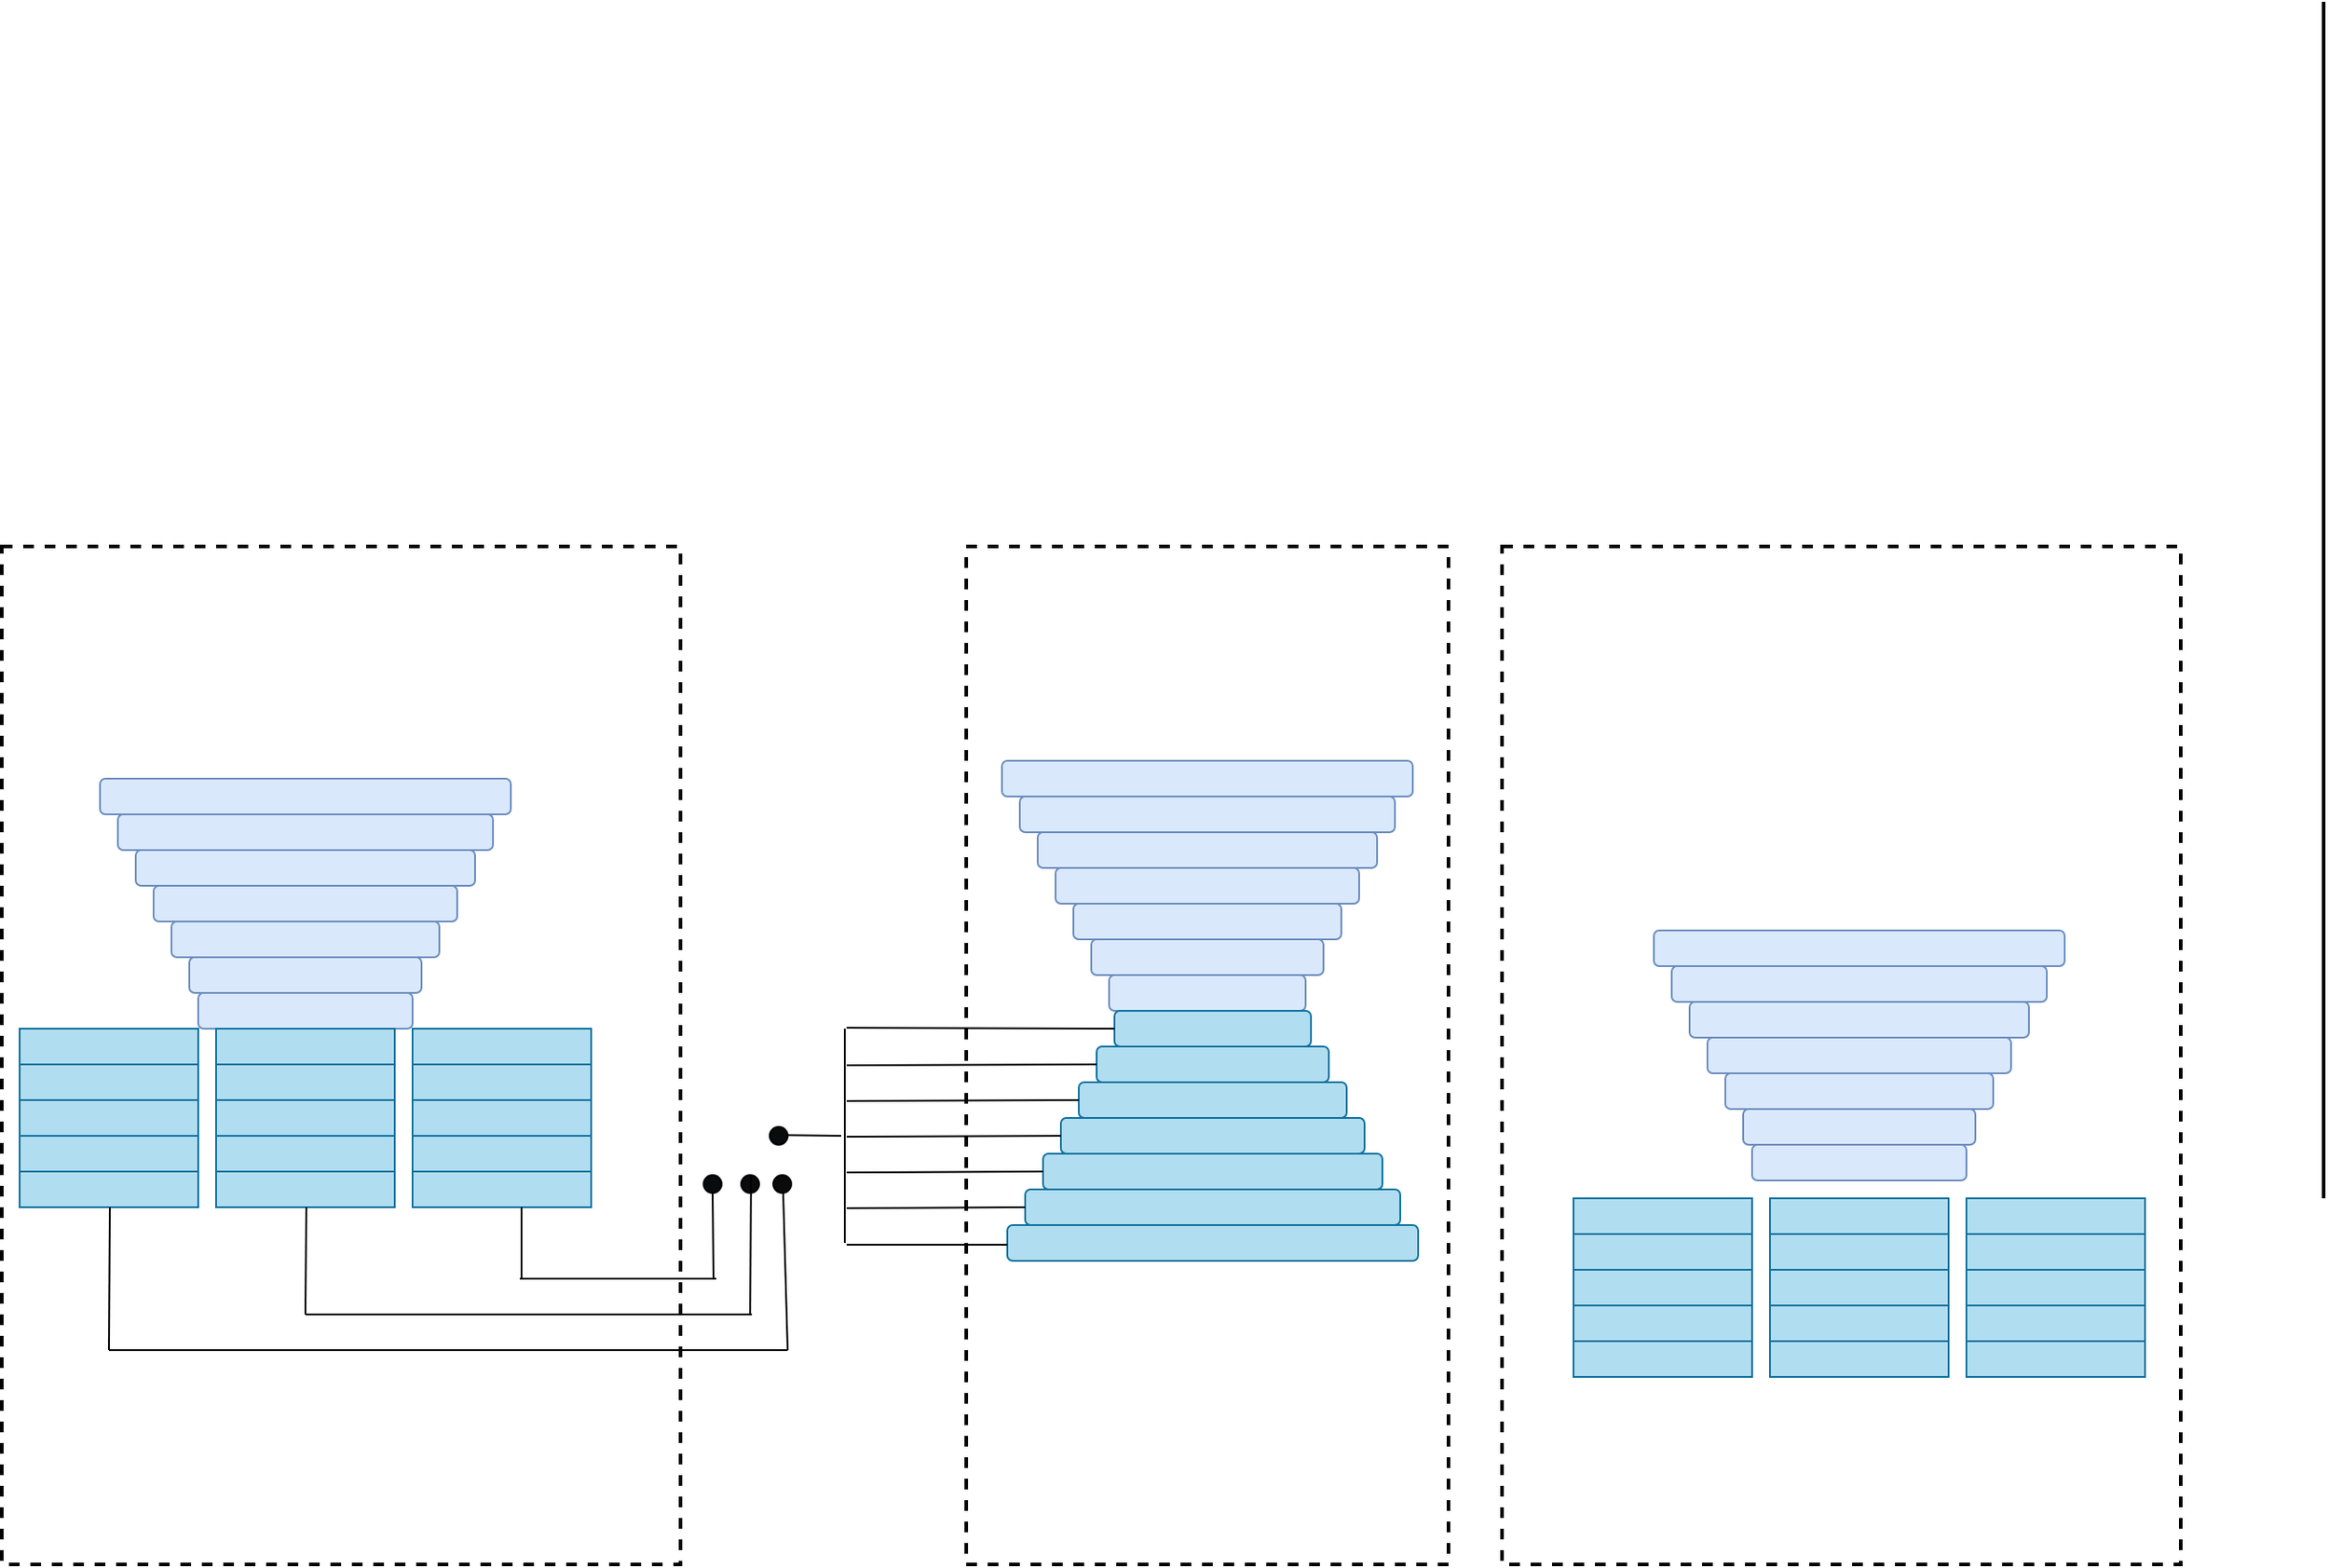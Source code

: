 <mxfile version="19.0.0" type="github" pages="2">
  <diagram id="zJsnwpV79JkhIARZOWpT" name="Page-1">
    <mxGraphModel dx="2198" dy="1893" grid="1" gridSize="10" guides="1" tooltips="1" connect="1" arrows="1" fold="1" page="1" pageScale="1" pageWidth="850" pageHeight="1100" math="0" shadow="0">
      <root>
        <mxCell id="0" />
        <mxCell id="1" parent="0" />
        <mxCell id="FspaiTqUk2H8QNgWRmCC-107" value="" style="rounded=0;whiteSpace=wrap;html=1;fillColor=none;dashed=1;strokeWidth=2;" vertex="1" parent="1">
          <mxGeometry x="-540" y="230" width="380" height="570" as="geometry" />
        </mxCell>
        <mxCell id="FspaiTqUk2H8QNgWRmCC-33" value="" style="group" vertex="1" connectable="0" parent="1">
          <mxGeometry x="20" y="350" width="230" height="140" as="geometry" />
        </mxCell>
        <mxCell id="FspaiTqUk2H8QNgWRmCC-2" value="" style="rounded=1;whiteSpace=wrap;html=1;fillColor=#dae8fc;strokeColor=#6c8ebf;" vertex="1" parent="FspaiTqUk2H8QNgWRmCC-33">
          <mxGeometry width="230" height="20" as="geometry" />
        </mxCell>
        <mxCell id="FspaiTqUk2H8QNgWRmCC-27" value="" style="rounded=1;whiteSpace=wrap;html=1;fillColor=#dae8fc;strokeColor=#6c8ebf;" vertex="1" parent="FspaiTqUk2H8QNgWRmCC-33">
          <mxGeometry x="10" y="20" width="210" height="20" as="geometry" />
        </mxCell>
        <mxCell id="FspaiTqUk2H8QNgWRmCC-28" value="" style="rounded=1;whiteSpace=wrap;html=1;fillColor=#dae8fc;strokeColor=#6c8ebf;" vertex="1" parent="FspaiTqUk2H8QNgWRmCC-33">
          <mxGeometry x="20" y="40" width="190" height="20" as="geometry" />
        </mxCell>
        <mxCell id="FspaiTqUk2H8QNgWRmCC-29" value="" style="rounded=1;whiteSpace=wrap;html=1;fillColor=#dae8fc;strokeColor=#6c8ebf;" vertex="1" parent="FspaiTqUk2H8QNgWRmCC-33">
          <mxGeometry x="30" y="60" width="170" height="20" as="geometry" />
        </mxCell>
        <mxCell id="FspaiTqUk2H8QNgWRmCC-30" value="" style="rounded=1;whiteSpace=wrap;html=1;fillColor=#dae8fc;strokeColor=#6c8ebf;" vertex="1" parent="FspaiTqUk2H8QNgWRmCC-33">
          <mxGeometry x="40" y="80" width="150" height="20" as="geometry" />
        </mxCell>
        <mxCell id="FspaiTqUk2H8QNgWRmCC-31" value="" style="rounded=1;whiteSpace=wrap;html=1;fillColor=#dae8fc;strokeColor=#6c8ebf;" vertex="1" parent="FspaiTqUk2H8QNgWRmCC-33">
          <mxGeometry x="50" y="100" width="130" height="20" as="geometry" />
        </mxCell>
        <mxCell id="FspaiTqUk2H8QNgWRmCC-32" value="" style="rounded=1;whiteSpace=wrap;html=1;fillColor=#dae8fc;strokeColor=#6c8ebf;" vertex="1" parent="FspaiTqUk2H8QNgWRmCC-33">
          <mxGeometry x="60" y="120" width="110" height="20" as="geometry" />
        </mxCell>
        <mxCell id="FspaiTqUk2H8QNgWRmCC-43" value="" style="rounded=1;whiteSpace=wrap;html=1;fillColor=#dae8fc;strokeColor=#6c8ebf;" vertex="1" parent="1">
          <mxGeometry x="-485" y="360" width="230" height="20" as="geometry" />
        </mxCell>
        <mxCell id="FspaiTqUk2H8QNgWRmCC-44" value="" style="rounded=1;whiteSpace=wrap;html=1;fillColor=#dae8fc;strokeColor=#6c8ebf;" vertex="1" parent="1">
          <mxGeometry x="-475" y="380" width="210" height="20" as="geometry" />
        </mxCell>
        <mxCell id="FspaiTqUk2H8QNgWRmCC-45" value="" style="rounded=1;whiteSpace=wrap;html=1;fillColor=#dae8fc;strokeColor=#6c8ebf;" vertex="1" parent="1">
          <mxGeometry x="-465" y="400" width="190" height="20" as="geometry" />
        </mxCell>
        <mxCell id="FspaiTqUk2H8QNgWRmCC-46" value="" style="rounded=1;whiteSpace=wrap;html=1;fillColor=#dae8fc;strokeColor=#6c8ebf;" vertex="1" parent="1">
          <mxGeometry x="-455" y="420" width="170" height="20" as="geometry" />
        </mxCell>
        <mxCell id="FspaiTqUk2H8QNgWRmCC-47" value="" style="rounded=1;whiteSpace=wrap;html=1;fillColor=#dae8fc;strokeColor=#6c8ebf;" vertex="1" parent="1">
          <mxGeometry x="-445" y="440" width="150" height="20" as="geometry" />
        </mxCell>
        <mxCell id="FspaiTqUk2H8QNgWRmCC-48" value="" style="rounded=1;whiteSpace=wrap;html=1;fillColor=#dae8fc;strokeColor=#6c8ebf;" vertex="1" parent="1">
          <mxGeometry x="-435" y="460" width="130" height="20" as="geometry" />
        </mxCell>
        <mxCell id="FspaiTqUk2H8QNgWRmCC-63" value="" style="rounded=1;whiteSpace=wrap;html=1;fillColor=#dae8fc;strokeColor=#6c8ebf;" vertex="1" parent="1">
          <mxGeometry x="-430" y="480" width="120" height="20" as="geometry" />
        </mxCell>
        <mxCell id="FspaiTqUk2H8QNgWRmCC-88" value="" style="endArrow=none;html=1;rounded=0;" edge="1" parent="1">
          <mxGeometry width="50" height="50" relative="1" as="geometry">
            <mxPoint x="-110" y="559.5" as="sourcePoint" />
            <mxPoint x="-70" y="560" as="targetPoint" />
          </mxGeometry>
        </mxCell>
        <mxCell id="FspaiTqUk2H8QNgWRmCC-89" value="" style="ellipse;whiteSpace=wrap;html=1;aspect=fixed;fillColor=#090C0D;" vertex="1" parent="1">
          <mxGeometry x="-110" y="555" width="10" height="10" as="geometry" />
        </mxCell>
        <mxCell id="FspaiTqUk2H8QNgWRmCC-105" value="" style="rounded=0;whiteSpace=wrap;html=1;fillColor=none;dashed=1;strokeWidth=2;" vertex="1" parent="1">
          <mxGeometry y="230" width="270" height="570" as="geometry" />
        </mxCell>
        <mxCell id="FspaiTqUk2H8QNgWRmCC-131" value="" style="group;rotation=-180;" vertex="1" connectable="0" parent="1">
          <mxGeometry x="340" y="445" width="320" height="250" as="geometry" />
        </mxCell>
        <mxCell id="FspaiTqUk2H8QNgWRmCC-108" value="" style="rounded=1;whiteSpace=wrap;html=1;fillColor=#dae8fc;strokeColor=#6c8ebf;rotation=-360;container=0;" vertex="1" parent="FspaiTqUk2H8QNgWRmCC-131">
          <mxGeometry x="45" width="230" height="20" as="geometry" />
        </mxCell>
        <mxCell id="FspaiTqUk2H8QNgWRmCC-109" value="" style="rounded=1;whiteSpace=wrap;html=1;fillColor=#dae8fc;strokeColor=#6c8ebf;rotation=-360;container=0;" vertex="1" parent="FspaiTqUk2H8QNgWRmCC-131">
          <mxGeometry x="55" y="20" width="210" height="20" as="geometry" />
        </mxCell>
        <mxCell id="FspaiTqUk2H8QNgWRmCC-110" value="" style="rounded=1;whiteSpace=wrap;html=1;fillColor=#dae8fc;strokeColor=#6c8ebf;rotation=-360;container=0;" vertex="1" parent="FspaiTqUk2H8QNgWRmCC-131">
          <mxGeometry x="65" y="40" width="190" height="20" as="geometry" />
        </mxCell>
        <mxCell id="FspaiTqUk2H8QNgWRmCC-111" value="" style="rounded=1;whiteSpace=wrap;html=1;fillColor=#dae8fc;strokeColor=#6c8ebf;rotation=-360;container=0;" vertex="1" parent="FspaiTqUk2H8QNgWRmCC-131">
          <mxGeometry x="75" y="60" width="170" height="20" as="geometry" />
        </mxCell>
        <mxCell id="FspaiTqUk2H8QNgWRmCC-112" value="" style="rounded=1;whiteSpace=wrap;html=1;fillColor=#dae8fc;strokeColor=#6c8ebf;rotation=-360;container=0;" vertex="1" parent="FspaiTqUk2H8QNgWRmCC-131">
          <mxGeometry x="85" y="80" width="150" height="20" as="geometry" />
        </mxCell>
        <mxCell id="FspaiTqUk2H8QNgWRmCC-113" value="" style="rounded=1;whiteSpace=wrap;html=1;fillColor=#dae8fc;strokeColor=#6c8ebf;rotation=-360;container=0;" vertex="1" parent="FspaiTqUk2H8QNgWRmCC-131">
          <mxGeometry x="95" y="100" width="130" height="20" as="geometry" />
        </mxCell>
        <mxCell id="FspaiTqUk2H8QNgWRmCC-114" value="" style="rounded=1;whiteSpace=wrap;html=1;fillColor=#dae8fc;strokeColor=#6c8ebf;rotation=-360;container=0;" vertex="1" parent="FspaiTqUk2H8QNgWRmCC-131">
          <mxGeometry x="100" y="120" width="120" height="20" as="geometry" />
        </mxCell>
        <mxCell id="FspaiTqUk2H8QNgWRmCC-115" value="" style="rounded=0;whiteSpace=wrap;html=1;fillColor=#b1ddf0;strokeColor=#10739e;rotation=-360;container=0;" vertex="1" parent="FspaiTqUk2H8QNgWRmCC-131">
          <mxGeometry y="150" width="100" height="20" as="geometry" />
        </mxCell>
        <mxCell id="FspaiTqUk2H8QNgWRmCC-116" value="" style="rounded=0;whiteSpace=wrap;html=1;fillColor=#b1ddf0;strokeColor=#10739e;rotation=-360;container=0;" vertex="1" parent="FspaiTqUk2H8QNgWRmCC-131">
          <mxGeometry y="170" width="100" height="20" as="geometry" />
        </mxCell>
        <mxCell id="FspaiTqUk2H8QNgWRmCC-117" value="" style="rounded=0;whiteSpace=wrap;html=1;fillColor=#b1ddf0;strokeColor=#10739e;rotation=-360;container=0;" vertex="1" parent="FspaiTqUk2H8QNgWRmCC-131">
          <mxGeometry y="190" width="100" height="20" as="geometry" />
        </mxCell>
        <mxCell id="FspaiTqUk2H8QNgWRmCC-118" value="" style="rounded=0;whiteSpace=wrap;html=1;fillColor=#b1ddf0;strokeColor=#10739e;rotation=-360;container=0;" vertex="1" parent="FspaiTqUk2H8QNgWRmCC-131">
          <mxGeometry y="210" width="100" height="20" as="geometry" />
        </mxCell>
        <mxCell id="FspaiTqUk2H8QNgWRmCC-119" value="" style="rounded=0;whiteSpace=wrap;html=1;fillColor=#b1ddf0;strokeColor=#10739e;rotation=-360;container=0;" vertex="1" parent="FspaiTqUk2H8QNgWRmCC-131">
          <mxGeometry y="230" width="100" height="20" as="geometry" />
        </mxCell>
        <mxCell id="FspaiTqUk2H8QNgWRmCC-120" value="" style="rounded=0;whiteSpace=wrap;html=1;fillColor=#b1ddf0;strokeColor=#10739e;rotation=-360;container=0;" vertex="1" parent="FspaiTqUk2H8QNgWRmCC-131">
          <mxGeometry x="110" y="150" width="100" height="20" as="geometry" />
        </mxCell>
        <mxCell id="FspaiTqUk2H8QNgWRmCC-121" value="" style="rounded=0;whiteSpace=wrap;html=1;fillColor=#b1ddf0;strokeColor=#10739e;rotation=-360;container=0;" vertex="1" parent="FspaiTqUk2H8QNgWRmCC-131">
          <mxGeometry x="110" y="170" width="100" height="20" as="geometry" />
        </mxCell>
        <mxCell id="FspaiTqUk2H8QNgWRmCC-122" value="" style="rounded=0;whiteSpace=wrap;html=1;fillColor=#b1ddf0;strokeColor=#10739e;rotation=-360;container=0;" vertex="1" parent="FspaiTqUk2H8QNgWRmCC-131">
          <mxGeometry x="110" y="190" width="100" height="20" as="geometry" />
        </mxCell>
        <mxCell id="FspaiTqUk2H8QNgWRmCC-123" value="" style="rounded=0;whiteSpace=wrap;html=1;fillColor=#b1ddf0;strokeColor=#10739e;rotation=-360;container=0;" vertex="1" parent="FspaiTqUk2H8QNgWRmCC-131">
          <mxGeometry x="110" y="210" width="100" height="20" as="geometry" />
        </mxCell>
        <mxCell id="FspaiTqUk2H8QNgWRmCC-124" value="" style="rounded=0;whiteSpace=wrap;html=1;fillColor=#b1ddf0;strokeColor=#10739e;rotation=-360;container=0;" vertex="1" parent="FspaiTqUk2H8QNgWRmCC-131">
          <mxGeometry x="110" y="230" width="100" height="20" as="geometry" />
        </mxCell>
        <mxCell id="FspaiTqUk2H8QNgWRmCC-125" value="" style="rounded=0;whiteSpace=wrap;html=1;fillColor=#b1ddf0;strokeColor=#10739e;rotation=-360;container=0;" vertex="1" parent="FspaiTqUk2H8QNgWRmCC-131">
          <mxGeometry x="220" y="150" width="100" height="20" as="geometry" />
        </mxCell>
        <mxCell id="FspaiTqUk2H8QNgWRmCC-126" value="" style="rounded=0;whiteSpace=wrap;html=1;fillColor=#b1ddf0;strokeColor=#10739e;rotation=-360;container=0;" vertex="1" parent="FspaiTqUk2H8QNgWRmCC-131">
          <mxGeometry x="220" y="170" width="100" height="20" as="geometry" />
        </mxCell>
        <mxCell id="FspaiTqUk2H8QNgWRmCC-127" value="" style="rounded=0;whiteSpace=wrap;html=1;fillColor=#b1ddf0;strokeColor=#10739e;rotation=-360;container=0;" vertex="1" parent="FspaiTqUk2H8QNgWRmCC-131">
          <mxGeometry x="220" y="190" width="100" height="20" as="geometry" />
        </mxCell>
        <mxCell id="FspaiTqUk2H8QNgWRmCC-128" value="" style="rounded=0;whiteSpace=wrap;html=1;fillColor=#b1ddf0;strokeColor=#10739e;rotation=-360;container=0;" vertex="1" parent="FspaiTqUk2H8QNgWRmCC-131">
          <mxGeometry x="220" y="210" width="100" height="20" as="geometry" />
        </mxCell>
        <mxCell id="FspaiTqUk2H8QNgWRmCC-129" value="" style="rounded=0;whiteSpace=wrap;html=1;fillColor=#b1ddf0;strokeColor=#10739e;rotation=-360;container=0;" vertex="1" parent="FspaiTqUk2H8QNgWRmCC-131">
          <mxGeometry x="220" y="230" width="100" height="20" as="geometry" />
        </mxCell>
        <mxCell id="FspaiTqUk2H8QNgWRmCC-132" value="" style="rounded=0;whiteSpace=wrap;html=1;fillColor=none;dashed=1;strokeWidth=2;" vertex="1" parent="1">
          <mxGeometry x="300" y="230" width="380" height="570" as="geometry" />
        </mxCell>
        <mxCell id="FspaiTqUk2H8QNgWRmCC-133" value="" style="endArrow=none;html=1;rounded=0;strokeWidth=2;" edge="1" parent="1">
          <mxGeometry width="50" height="50" relative="1" as="geometry">
            <mxPoint x="760" y="595" as="sourcePoint" />
            <mxPoint x="760" y="-75" as="targetPoint" />
          </mxGeometry>
        </mxCell>
        <mxCell id="FspaiTqUk2H8QNgWRmCC-34" value="" style="group;rotation=-180;" vertex="1" connectable="0" parent="1">
          <mxGeometry x="23.0" y="490" width="230" height="140" as="geometry" />
        </mxCell>
        <mxCell id="FspaiTqUk2H8QNgWRmCC-35" value="" style="rounded=1;whiteSpace=wrap;html=1;fillColor=#b1ddf0;strokeColor=#10739e;rotation=-180;flipH=1;flipV=1;" vertex="1" parent="FspaiTqUk2H8QNgWRmCC-34">
          <mxGeometry y="120" width="230" height="20" as="geometry" />
        </mxCell>
        <mxCell id="FspaiTqUk2H8QNgWRmCC-36" value="" style="rounded=1;whiteSpace=wrap;html=1;fillColor=#b1ddf0;strokeColor=#10739e;rotation=-180;flipH=1;flipV=1;" vertex="1" parent="FspaiTqUk2H8QNgWRmCC-34">
          <mxGeometry x="10" y="100" width="210" height="20" as="geometry" />
        </mxCell>
        <mxCell id="FspaiTqUk2H8QNgWRmCC-37" value="" style="rounded=1;whiteSpace=wrap;html=1;fillColor=#b1ddf0;strokeColor=#10739e;rotation=-180;flipH=1;flipV=1;" vertex="1" parent="FspaiTqUk2H8QNgWRmCC-34">
          <mxGeometry x="20" y="80" width="190" height="20" as="geometry" />
        </mxCell>
        <mxCell id="FspaiTqUk2H8QNgWRmCC-38" value="" style="rounded=1;whiteSpace=wrap;html=1;fillColor=#b1ddf0;strokeColor=#10739e;rotation=-180;flipH=1;flipV=1;" vertex="1" parent="FspaiTqUk2H8QNgWRmCC-34">
          <mxGeometry x="30" y="60" width="170" height="20" as="geometry" />
        </mxCell>
        <mxCell id="FspaiTqUk2H8QNgWRmCC-39" value="" style="rounded=1;whiteSpace=wrap;html=1;fillColor=#b1ddf0;strokeColor=#10739e;rotation=-180;flipH=1;flipV=1;" vertex="1" parent="FspaiTqUk2H8QNgWRmCC-34">
          <mxGeometry x="40" y="40" width="150" height="20" as="geometry" />
        </mxCell>
        <mxCell id="FspaiTqUk2H8QNgWRmCC-40" value="" style="rounded=1;whiteSpace=wrap;html=1;fillColor=#b1ddf0;strokeColor=#10739e;rotation=-180;flipH=1;flipV=1;" vertex="1" parent="FspaiTqUk2H8QNgWRmCC-34">
          <mxGeometry x="50" y="20" width="130" height="20" as="geometry" />
        </mxCell>
        <mxCell id="FspaiTqUk2H8QNgWRmCC-41" value="" style="rounded=1;whiteSpace=wrap;html=1;fillColor=#b1ddf0;strokeColor=#10739e;rotation=-180;" vertex="1" parent="FspaiTqUk2H8QNgWRmCC-34">
          <mxGeometry x="60" width="110" height="20" as="geometry" />
        </mxCell>
        <mxCell id="FspaiTqUk2H8QNgWRmCC-79" value="" style="endArrow=none;html=1;rounded=0;" edge="1" parent="FspaiTqUk2H8QNgWRmCC-34">
          <mxGeometry width="50" height="50" relative="1" as="geometry">
            <mxPoint x="60" y="10" as="sourcePoint" />
            <mxPoint x="-90" y="9.5" as="targetPoint" />
          </mxGeometry>
        </mxCell>
        <mxCell id="FspaiTqUk2H8QNgWRmCC-80" value="" style="endArrow=none;html=1;rounded=0;" edge="1" parent="1">
          <mxGeometry width="50" height="50" relative="1" as="geometry">
            <mxPoint x="-67.0" y="520.5" as="sourcePoint" />
            <mxPoint x="73.0" y="520" as="targetPoint" />
          </mxGeometry>
        </mxCell>
        <mxCell id="FspaiTqUk2H8QNgWRmCC-81" value="" style="endArrow=none;html=1;rounded=0;" edge="1" parent="1">
          <mxGeometry width="50" height="50" relative="1" as="geometry">
            <mxPoint x="-67.0" y="540.5" as="sourcePoint" />
            <mxPoint x="63.0" y="540" as="targetPoint" />
          </mxGeometry>
        </mxCell>
        <mxCell id="FspaiTqUk2H8QNgWRmCC-82" value="" style="endArrow=none;html=1;rounded=0;" edge="1" parent="1">
          <mxGeometry width="50" height="50" relative="1" as="geometry">
            <mxPoint x="-67.0" y="560.5" as="sourcePoint" />
            <mxPoint x="53.0" y="560" as="targetPoint" />
          </mxGeometry>
        </mxCell>
        <mxCell id="FspaiTqUk2H8QNgWRmCC-83" value="" style="endArrow=none;html=1;rounded=0;" edge="1" parent="1">
          <mxGeometry width="50" height="50" relative="1" as="geometry">
            <mxPoint x="-67.0" y="580.5" as="sourcePoint" />
            <mxPoint x="43.0" y="580" as="targetPoint" />
          </mxGeometry>
        </mxCell>
        <mxCell id="FspaiTqUk2H8QNgWRmCC-84" value="" style="endArrow=none;html=1;rounded=0;" edge="1" parent="1">
          <mxGeometry width="50" height="50" relative="1" as="geometry">
            <mxPoint x="-67.0" y="600.5" as="sourcePoint" />
            <mxPoint x="33.0" y="600" as="targetPoint" />
          </mxGeometry>
        </mxCell>
        <mxCell id="FspaiTqUk2H8QNgWRmCC-85" value="" style="endArrow=none;html=1;rounded=0;" edge="1" parent="1">
          <mxGeometry width="50" height="50" relative="1" as="geometry">
            <mxPoint x="-67.0" y="621" as="sourcePoint" />
            <mxPoint x="23.0" y="621" as="targetPoint" />
          </mxGeometry>
        </mxCell>
        <mxCell id="FspaiTqUk2H8QNgWRmCC-86" value="" style="endArrow=none;html=1;rounded=0;" edge="1" parent="1">
          <mxGeometry width="50" height="50" relative="1" as="geometry">
            <mxPoint x="-68.0" y="500" as="sourcePoint" />
            <mxPoint x="-68.0" y="620" as="targetPoint" />
          </mxGeometry>
        </mxCell>
        <mxCell id="RAxcAVtAjnecqJDjMi2z-3" value="" style="group;flipH=1;" vertex="1" connectable="0" parent="1">
          <mxGeometry x="-530" y="500" width="432" height="180" as="geometry" />
        </mxCell>
        <mxCell id="FspaiTqUk2H8QNgWRmCC-64" value="" style="rounded=0;whiteSpace=wrap;html=1;fillColor=#b1ddf0;strokeColor=#10739e;" vertex="1" parent="RAxcAVtAjnecqJDjMi2z-3">
          <mxGeometry x="220" width="100" height="20" as="geometry" />
        </mxCell>
        <mxCell id="FspaiTqUk2H8QNgWRmCC-65" value="" style="rounded=0;whiteSpace=wrap;html=1;fillColor=#b1ddf0;strokeColor=#10739e;" vertex="1" parent="RAxcAVtAjnecqJDjMi2z-3">
          <mxGeometry x="220" y="20" width="100" height="20" as="geometry" />
        </mxCell>
        <mxCell id="FspaiTqUk2H8QNgWRmCC-66" value="" style="rounded=0;whiteSpace=wrap;html=1;fillColor=#b1ddf0;strokeColor=#10739e;" vertex="1" parent="RAxcAVtAjnecqJDjMi2z-3">
          <mxGeometry x="220" y="40" width="100" height="20" as="geometry" />
        </mxCell>
        <mxCell id="FspaiTqUk2H8QNgWRmCC-67" value="" style="rounded=0;whiteSpace=wrap;html=1;fillColor=#b1ddf0;strokeColor=#10739e;" vertex="1" parent="RAxcAVtAjnecqJDjMi2z-3">
          <mxGeometry x="220" y="60" width="100" height="20" as="geometry" />
        </mxCell>
        <mxCell id="FspaiTqUk2H8QNgWRmCC-68" value="" style="rounded=0;whiteSpace=wrap;html=1;fillColor=#b1ddf0;strokeColor=#10739e;" vertex="1" parent="RAxcAVtAjnecqJDjMi2z-3">
          <mxGeometry x="220" y="80" width="100" height="20" as="geometry" />
        </mxCell>
        <mxCell id="FspaiTqUk2H8QNgWRmCC-69" value="" style="rounded=0;whiteSpace=wrap;html=1;fillColor=#b1ddf0;strokeColor=#10739e;" vertex="1" parent="RAxcAVtAjnecqJDjMi2z-3">
          <mxGeometry x="110" width="100" height="20" as="geometry" />
        </mxCell>
        <mxCell id="FspaiTqUk2H8QNgWRmCC-70" value="" style="rounded=0;whiteSpace=wrap;html=1;fillColor=#b1ddf0;strokeColor=#10739e;" vertex="1" parent="RAxcAVtAjnecqJDjMi2z-3">
          <mxGeometry x="110" y="20" width="100" height="20" as="geometry" />
        </mxCell>
        <mxCell id="FspaiTqUk2H8QNgWRmCC-71" value="" style="rounded=0;whiteSpace=wrap;html=1;fillColor=#b1ddf0;strokeColor=#10739e;" vertex="1" parent="RAxcAVtAjnecqJDjMi2z-3">
          <mxGeometry x="110" y="40" width="100" height="20" as="geometry" />
        </mxCell>
        <mxCell id="FspaiTqUk2H8QNgWRmCC-72" value="" style="rounded=0;whiteSpace=wrap;html=1;fillColor=#b1ddf0;strokeColor=#10739e;" vertex="1" parent="RAxcAVtAjnecqJDjMi2z-3">
          <mxGeometry x="110" y="60" width="100" height="20" as="geometry" />
        </mxCell>
        <mxCell id="FspaiTqUk2H8QNgWRmCC-73" value="" style="rounded=0;whiteSpace=wrap;html=1;fillColor=#b1ddf0;strokeColor=#10739e;" vertex="1" parent="RAxcAVtAjnecqJDjMi2z-3">
          <mxGeometry x="110" y="80" width="100" height="20" as="geometry" />
        </mxCell>
        <mxCell id="FspaiTqUk2H8QNgWRmCC-74" value="" style="rounded=0;whiteSpace=wrap;html=1;fillColor=#b1ddf0;strokeColor=#10739e;" vertex="1" parent="RAxcAVtAjnecqJDjMi2z-3">
          <mxGeometry width="100" height="20" as="geometry" />
        </mxCell>
        <mxCell id="FspaiTqUk2H8QNgWRmCC-75" value="" style="rounded=0;whiteSpace=wrap;html=1;fillColor=#b1ddf0;strokeColor=#10739e;" vertex="1" parent="RAxcAVtAjnecqJDjMi2z-3">
          <mxGeometry y="20" width="100" height="20" as="geometry" />
        </mxCell>
        <mxCell id="FspaiTqUk2H8QNgWRmCC-76" value="" style="rounded=0;whiteSpace=wrap;html=1;fillColor=#b1ddf0;strokeColor=#10739e;" vertex="1" parent="RAxcAVtAjnecqJDjMi2z-3">
          <mxGeometry y="40" width="100" height="20" as="geometry" />
        </mxCell>
        <mxCell id="FspaiTqUk2H8QNgWRmCC-77" value="" style="rounded=0;whiteSpace=wrap;html=1;fillColor=#b1ddf0;strokeColor=#10739e;" vertex="1" parent="RAxcAVtAjnecqJDjMi2z-3">
          <mxGeometry y="60" width="100" height="20" as="geometry" />
        </mxCell>
        <mxCell id="FspaiTqUk2H8QNgWRmCC-78" value="" style="rounded=0;whiteSpace=wrap;html=1;fillColor=#b1ddf0;strokeColor=#10739e;" vertex="1" parent="RAxcAVtAjnecqJDjMi2z-3">
          <mxGeometry y="80" width="100" height="20" as="geometry" />
        </mxCell>
        <mxCell id="FspaiTqUk2H8QNgWRmCC-92" value="" style="ellipse;whiteSpace=wrap;html=1;aspect=fixed;fillColor=#090C0D;" vertex="1" parent="RAxcAVtAjnecqJDjMi2z-3">
          <mxGeometry x="422" y="82" width="10" height="10" as="geometry" />
        </mxCell>
        <mxCell id="FspaiTqUk2H8QNgWRmCC-93" value="" style="ellipse;whiteSpace=wrap;html=1;aspect=fixed;fillColor=#090C0D;" vertex="1" parent="RAxcAVtAjnecqJDjMi2z-3">
          <mxGeometry x="404" y="82" width="10" height="10" as="geometry" />
        </mxCell>
        <mxCell id="FspaiTqUk2H8QNgWRmCC-94" value="" style="ellipse;whiteSpace=wrap;html=1;aspect=fixed;fillColor=#090C0D;" vertex="1" parent="RAxcAVtAjnecqJDjMi2z-3">
          <mxGeometry x="383" y="82" width="10" height="10" as="geometry" />
        </mxCell>
        <mxCell id="FspaiTqUk2H8QNgWRmCC-96" value="" style="endArrow=none;html=1;rounded=0;" edge="1" parent="RAxcAVtAjnecqJDjMi2z-3">
          <mxGeometry width="50" height="50" relative="1" as="geometry">
            <mxPoint x="430" y="180" as="sourcePoint" />
            <mxPoint x="50" y="180" as="targetPoint" />
          </mxGeometry>
        </mxCell>
        <mxCell id="FspaiTqUk2H8QNgWRmCC-97" value="" style="endArrow=none;html=1;rounded=0;" edge="1" parent="RAxcAVtAjnecqJDjMi2z-3">
          <mxGeometry width="50" height="50" relative="1" as="geometry">
            <mxPoint x="410" y="160" as="sourcePoint" />
            <mxPoint x="160" y="160" as="targetPoint" />
          </mxGeometry>
        </mxCell>
        <mxCell id="FspaiTqUk2H8QNgWRmCC-98" value="" style="endArrow=none;html=1;rounded=0;" edge="1" parent="RAxcAVtAjnecqJDjMi2z-3">
          <mxGeometry width="50" height="50" relative="1" as="geometry">
            <mxPoint x="390" y="140" as="sourcePoint" />
            <mxPoint x="280" y="140" as="targetPoint" />
          </mxGeometry>
        </mxCell>
        <mxCell id="FspaiTqUk2H8QNgWRmCC-99" value="" style="endArrow=none;html=1;rounded=0;" edge="1" parent="RAxcAVtAjnecqJDjMi2z-3">
          <mxGeometry width="50" height="50" relative="1" as="geometry">
            <mxPoint x="281" y="140" as="sourcePoint" />
            <mxPoint x="281" y="100" as="targetPoint" />
          </mxGeometry>
        </mxCell>
        <mxCell id="FspaiTqUk2H8QNgWRmCC-100" value="" style="endArrow=none;html=1;rounded=0;" edge="1" parent="RAxcAVtAjnecqJDjMi2z-3">
          <mxGeometry width="50" height="50" relative="1" as="geometry">
            <mxPoint x="160" y="160" as="sourcePoint" />
            <mxPoint x="160.5" y="100" as="targetPoint" />
          </mxGeometry>
        </mxCell>
        <mxCell id="FspaiTqUk2H8QNgWRmCC-101" value="" style="endArrow=none;html=1;rounded=0;" edge="1" parent="RAxcAVtAjnecqJDjMi2z-3">
          <mxGeometry width="50" height="50" relative="1" as="geometry">
            <mxPoint x="50" y="180" as="sourcePoint" />
            <mxPoint x="50.5" y="100" as="targetPoint" />
          </mxGeometry>
        </mxCell>
        <mxCell id="FspaiTqUk2H8QNgWRmCC-102" value="" style="endArrow=none;html=1;rounded=0;entryX=0.5;entryY=1;entryDx=0;entryDy=0;" edge="1" parent="RAxcAVtAjnecqJDjMi2z-3" target="FspaiTqUk2H8QNgWRmCC-94">
          <mxGeometry width="50" height="50" relative="1" as="geometry">
            <mxPoint x="388.5" y="140" as="sourcePoint" />
            <mxPoint x="388.5" y="100" as="targetPoint" />
          </mxGeometry>
        </mxCell>
        <mxCell id="FspaiTqUk2H8QNgWRmCC-103" value="" style="endArrow=none;html=1;rounded=0;" edge="1" parent="RAxcAVtAjnecqJDjMi2z-3">
          <mxGeometry width="50" height="50" relative="1" as="geometry">
            <mxPoint x="409" y="160" as="sourcePoint" />
            <mxPoint x="409.5" y="82" as="targetPoint" />
          </mxGeometry>
        </mxCell>
        <mxCell id="FspaiTqUk2H8QNgWRmCC-104" value="" style="endArrow=none;html=1;rounded=0;" edge="1" parent="RAxcAVtAjnecqJDjMi2z-3">
          <mxGeometry width="50" height="50" relative="1" as="geometry">
            <mxPoint x="430" y="180" as="sourcePoint" />
            <mxPoint x="427.5" y="92" as="targetPoint" />
          </mxGeometry>
        </mxCell>
      </root>
    </mxGraphModel>
  </diagram>
  <diagram id="xnEpAL7bE6VNB3Ynua94" name="Page-2">
    <mxGraphModel dx="1348" dy="1893" grid="1" gridSize="10" guides="1" tooltips="1" connect="1" arrows="1" fold="1" page="1" pageScale="1" pageWidth="850" pageHeight="1100" math="0" shadow="0">
      <root>
        <mxCell id="0" />
        <mxCell id="1" parent="0" />
        <mxCell id="rl1cY0u8odlh3U70p4yS-25" value="" style="group;rotation=-90;" vertex="1" connectable="0" parent="1">
          <mxGeometry x="105" y="279" width="320" height="280" as="geometry" />
        </mxCell>
        <mxCell id="rl1cY0u8odlh3U70p4yS-18" value="" style="endArrow=none;html=1;rounded=0;" edge="1" parent="rl1cY0u8odlh3U70p4yS-25">
          <mxGeometry width="50" height="50" relative="1" as="geometry">
            <mxPoint x="190" y="120" as="sourcePoint" />
            <mxPoint x="190" y="-20" as="targetPoint" />
          </mxGeometry>
        </mxCell>
        <mxCell id="rl1cY0u8odlh3U70p4yS-19" value="" style="endArrow=none;html=1;rounded=0;" edge="1" parent="rl1cY0u8odlh3U70p4yS-25">
          <mxGeometry width="50" height="50" relative="1" as="geometry">
            <mxPoint x="210" y="110" as="sourcePoint" />
            <mxPoint x="210" y="-20" as="targetPoint" />
          </mxGeometry>
        </mxCell>
        <mxCell id="rl1cY0u8odlh3U70p4yS-20" value="" style="endArrow=none;html=1;rounded=0;" edge="1" parent="rl1cY0u8odlh3U70p4yS-25">
          <mxGeometry width="50" height="50" relative="1" as="geometry">
            <mxPoint x="230" y="100" as="sourcePoint" />
            <mxPoint x="230" y="-20" as="targetPoint" />
          </mxGeometry>
        </mxCell>
        <mxCell id="rl1cY0u8odlh3U70p4yS-21" value="" style="endArrow=none;html=1;rounded=0;" edge="1" parent="rl1cY0u8odlh3U70p4yS-25">
          <mxGeometry width="50" height="50" relative="1" as="geometry">
            <mxPoint x="250" y="90" as="sourcePoint" />
            <mxPoint x="250" y="-20" as="targetPoint" />
          </mxGeometry>
        </mxCell>
        <mxCell id="rl1cY0u8odlh3U70p4yS-22" value="" style="endArrow=none;html=1;rounded=0;" edge="1" parent="rl1cY0u8odlh3U70p4yS-25">
          <mxGeometry width="50" height="50" relative="1" as="geometry">
            <mxPoint x="270" y="80" as="sourcePoint" />
            <mxPoint x="270" y="-20" as="targetPoint" />
          </mxGeometry>
        </mxCell>
        <mxCell id="rl1cY0u8odlh3U70p4yS-23" value="" style="endArrow=none;html=1;rounded=0;" edge="1" parent="rl1cY0u8odlh3U70p4yS-25">
          <mxGeometry width="50" height="50" relative="1" as="geometry">
            <mxPoint x="290" y="70" as="sourcePoint" />
            <mxPoint x="290" y="-20" as="targetPoint" />
          </mxGeometry>
        </mxCell>
        <mxCell id="rl1cY0u8odlh3U70p4yS-24" value="" style="endArrow=none;html=1;rounded=0;" edge="1" parent="rl1cY0u8odlh3U70p4yS-25">
          <mxGeometry width="50" height="50" relative="1" as="geometry">
            <mxPoint x="290" y="-20" as="sourcePoint" />
            <mxPoint x="170" y="-20" as="targetPoint" />
          </mxGeometry>
        </mxCell>
        <mxCell id="rl1cY0u8odlh3U70p4yS-2" value="" style="rounded=1;whiteSpace=wrap;html=1;fillColor=#dae8fc;strokeColor=#6c8ebf;container=0;rotation=-90;" vertex="1" parent="rl1cY0u8odlh3U70p4yS-25">
          <mxGeometry x="-85" y="175" width="230" height="20" as="geometry" />
        </mxCell>
        <mxCell id="rl1cY0u8odlh3U70p4yS-3" value="" style="rounded=1;whiteSpace=wrap;html=1;fillColor=#dae8fc;strokeColor=#6c8ebf;container=0;rotation=-90;" vertex="1" parent="rl1cY0u8odlh3U70p4yS-25">
          <mxGeometry x="-55" y="175" width="210" height="20" as="geometry" />
        </mxCell>
        <mxCell id="rl1cY0u8odlh3U70p4yS-4" value="" style="rounded=1;whiteSpace=wrap;html=1;fillColor=#dae8fc;strokeColor=#6c8ebf;container=0;rotation=-90;" vertex="1" parent="rl1cY0u8odlh3U70p4yS-25">
          <mxGeometry x="-25" y="175" width="190" height="20" as="geometry" />
        </mxCell>
        <mxCell id="rl1cY0u8odlh3U70p4yS-5" value="" style="rounded=1;whiteSpace=wrap;html=1;fillColor=#dae8fc;strokeColor=#6c8ebf;container=0;rotation=-90;" vertex="1" parent="rl1cY0u8odlh3U70p4yS-25">
          <mxGeometry x="5" y="175" width="170" height="20" as="geometry" />
        </mxCell>
        <mxCell id="rl1cY0u8odlh3U70p4yS-6" value="" style="rounded=1;whiteSpace=wrap;html=1;fillColor=#dae8fc;strokeColor=#6c8ebf;container=0;rotation=-90;" vertex="1" parent="rl1cY0u8odlh3U70p4yS-25">
          <mxGeometry x="35" y="175" width="150" height="20" as="geometry" />
        </mxCell>
        <mxCell id="rl1cY0u8odlh3U70p4yS-7" value="" style="rounded=1;whiteSpace=wrap;html=1;fillColor=#dae8fc;strokeColor=#6c8ebf;container=0;rotation=-90;" vertex="1" parent="rl1cY0u8odlh3U70p4yS-25">
          <mxGeometry x="65" y="175" width="130" height="20" as="geometry" />
        </mxCell>
        <mxCell id="rl1cY0u8odlh3U70p4yS-8" value="" style="rounded=1;whiteSpace=wrap;html=1;fillColor=#dae8fc;strokeColor=#6c8ebf;container=0;rotation=-90;" vertex="1" parent="rl1cY0u8odlh3U70p4yS-25">
          <mxGeometry x="95" y="175" width="110" height="20" as="geometry" />
        </mxCell>
        <mxCell id="rl1cY0u8odlh3U70p4yS-10" value="" style="rounded=1;whiteSpace=wrap;html=1;fillColor=#b1ddf0;strokeColor=#10739e;rotation=-270;container=0;" vertex="1" parent="rl1cY0u8odlh3U70p4yS-25">
          <mxGeometry x="175" y="175" width="230" height="20" as="geometry" />
        </mxCell>
        <mxCell id="rl1cY0u8odlh3U70p4yS-11" value="" style="rounded=1;whiteSpace=wrap;html=1;fillColor=#b1ddf0;strokeColor=#10739e;rotation=-270;container=0;" vertex="1" parent="rl1cY0u8odlh3U70p4yS-25">
          <mxGeometry x="165" y="175" width="210" height="20" as="geometry" />
        </mxCell>
        <mxCell id="rl1cY0u8odlh3U70p4yS-12" value="" style="rounded=1;whiteSpace=wrap;html=1;fillColor=#b1ddf0;strokeColor=#10739e;rotation=-270;container=0;" vertex="1" parent="rl1cY0u8odlh3U70p4yS-25">
          <mxGeometry x="155" y="175" width="190" height="20" as="geometry" />
        </mxCell>
        <mxCell id="rl1cY0u8odlh3U70p4yS-13" value="" style="rounded=1;whiteSpace=wrap;html=1;fillColor=#b1ddf0;strokeColor=#10739e;rotation=-270;container=0;" vertex="1" parent="rl1cY0u8odlh3U70p4yS-25">
          <mxGeometry x="145" y="175" width="170" height="20" as="geometry" />
        </mxCell>
        <mxCell id="rl1cY0u8odlh3U70p4yS-14" value="" style="rounded=1;whiteSpace=wrap;html=1;fillColor=#b1ddf0;strokeColor=#10739e;rotation=-270;container=0;" vertex="1" parent="rl1cY0u8odlh3U70p4yS-25">
          <mxGeometry x="135" y="175" width="150" height="20" as="geometry" />
        </mxCell>
        <mxCell id="rl1cY0u8odlh3U70p4yS-15" value="" style="rounded=1;whiteSpace=wrap;html=1;fillColor=#b1ddf0;strokeColor=#10739e;rotation=-270;container=0;" vertex="1" parent="rl1cY0u8odlh3U70p4yS-25">
          <mxGeometry x="125" y="175" width="130" height="20" as="geometry" />
        </mxCell>
        <mxCell id="rl1cY0u8odlh3U70p4yS-16" value="" style="rounded=1;whiteSpace=wrap;html=1;fillColor=#b1ddf0;strokeColor=#10739e;rotation=-270;container=0;" vertex="1" parent="rl1cY0u8odlh3U70p4yS-25">
          <mxGeometry x="115" y="175" width="110" height="20" as="geometry" />
        </mxCell>
        <mxCell id="rl1cY0u8odlh3U70p4yS-17" value="" style="endArrow=none;html=1;rounded=0;" edge="1" parent="rl1cY0u8odlh3U70p4yS-25">
          <mxGeometry width="50" height="50" relative="1" as="geometry">
            <mxPoint x="170" y="130" as="sourcePoint" />
            <mxPoint x="170" y="-20" as="targetPoint" />
          </mxGeometry>
        </mxCell>
        <mxCell id="34b6X-j4olFiXe51S5oJ-1" value="" style="endArrow=none;html=1;rounded=0;" edge="1" parent="1">
          <mxGeometry width="50" height="50" relative="1" as="geometry">
            <mxPoint x="335" y="258.5" as="sourcePoint" />
            <mxPoint x="335" y="219" as="targetPoint" />
          </mxGeometry>
        </mxCell>
        <mxCell id="XOmerI31JQEeBpq5R20L-1" value="" style="ellipse;whiteSpace=wrap;html=1;aspect=fixed;fillColor=#090C0D;" vertex="1" parent="1">
          <mxGeometry x="330" y="210" width="10" height="10" as="geometry" />
        </mxCell>
        <mxCell id="EQVfch1iefdYe3a4qD9I-1" value="" style="rounded=1;whiteSpace=wrap;html=1;fillColor=#dae8fc;strokeColor=#6c8ebf;rotation=-90;" vertex="1" parent="1">
          <mxGeometry x="26" y="-76" width="230" height="20" as="geometry" />
        </mxCell>
        <mxCell id="EQVfch1iefdYe3a4qD9I-2" value="" style="rounded=1;whiteSpace=wrap;html=1;fillColor=#dae8fc;strokeColor=#6c8ebf;rotation=-90;" vertex="1" parent="1">
          <mxGeometry x="56" y="-76" width="210" height="20" as="geometry" />
        </mxCell>
        <mxCell id="EQVfch1iefdYe3a4qD9I-3" value="" style="rounded=1;whiteSpace=wrap;html=1;fillColor=#dae8fc;strokeColor=#6c8ebf;rotation=-90;" vertex="1" parent="1">
          <mxGeometry x="86" y="-76" width="190" height="20" as="geometry" />
        </mxCell>
        <mxCell id="EQVfch1iefdYe3a4qD9I-4" value="" style="rounded=1;whiteSpace=wrap;html=1;fillColor=#dae8fc;strokeColor=#6c8ebf;rotation=-90;" vertex="1" parent="1">
          <mxGeometry x="116" y="-76" width="170" height="20" as="geometry" />
        </mxCell>
        <mxCell id="EQVfch1iefdYe3a4qD9I-5" value="" style="rounded=1;whiteSpace=wrap;html=1;fillColor=#dae8fc;strokeColor=#6c8ebf;rotation=-90;" vertex="1" parent="1">
          <mxGeometry x="146" y="-76" width="150" height="20" as="geometry" />
        </mxCell>
        <mxCell id="EQVfch1iefdYe3a4qD9I-6" value="" style="rounded=1;whiteSpace=wrap;html=1;fillColor=#dae8fc;strokeColor=#6c8ebf;rotation=-90;" vertex="1" parent="1">
          <mxGeometry x="176" y="-76" width="130" height="20" as="geometry" />
        </mxCell>
        <mxCell id="EQVfch1iefdYe3a4qD9I-7" value="" style="rounded=1;whiteSpace=wrap;html=1;fillColor=#dae8fc;strokeColor=#6c8ebf;rotation=-90;" vertex="1" parent="1">
          <mxGeometry x="201" y="-76" width="120" height="20" as="geometry" />
        </mxCell>
        <mxCell id="EQVfch1iefdYe3a4qD9I-8" value="" style="rounded=0;whiteSpace=wrap;html=1;fillColor=#b1ddf0;strokeColor=#10739e;rotation=-90;" vertex="1" parent="1">
          <mxGeometry x="241" y="19" width="100" height="20" as="geometry" />
        </mxCell>
        <mxCell id="EQVfch1iefdYe3a4qD9I-9" value="" style="rounded=0;whiteSpace=wrap;html=1;fillColor=#b1ddf0;strokeColor=#10739e;rotation=-90;" vertex="1" parent="1">
          <mxGeometry x="261" y="19" width="100" height="20" as="geometry" />
        </mxCell>
        <mxCell id="EQVfch1iefdYe3a4qD9I-10" value="" style="rounded=0;whiteSpace=wrap;html=1;fillColor=#b1ddf0;strokeColor=#10739e;rotation=-90;" vertex="1" parent="1">
          <mxGeometry x="281" y="19" width="100" height="20" as="geometry" />
        </mxCell>
        <mxCell id="EQVfch1iefdYe3a4qD9I-11" value="" style="rounded=0;whiteSpace=wrap;html=1;fillColor=#b1ddf0;strokeColor=#10739e;rotation=-90;" vertex="1" parent="1">
          <mxGeometry x="301" y="19" width="100" height="20" as="geometry" />
        </mxCell>
        <mxCell id="EQVfch1iefdYe3a4qD9I-12" value="" style="rounded=0;whiteSpace=wrap;html=1;fillColor=#b1ddf0;strokeColor=#10739e;rotation=-90;" vertex="1" parent="1">
          <mxGeometry x="321" y="19" width="100" height="20" as="geometry" />
        </mxCell>
        <mxCell id="EQVfch1iefdYe3a4qD9I-13" value="" style="rounded=0;whiteSpace=wrap;html=1;fillColor=#b1ddf0;strokeColor=#10739e;rotation=-90;" vertex="1" parent="1">
          <mxGeometry x="241" y="-91" width="100" height="20" as="geometry" />
        </mxCell>
        <mxCell id="EQVfch1iefdYe3a4qD9I-14" value="" style="rounded=0;whiteSpace=wrap;html=1;fillColor=#b1ddf0;strokeColor=#10739e;rotation=-90;" vertex="1" parent="1">
          <mxGeometry x="261" y="-91" width="100" height="20" as="geometry" />
        </mxCell>
        <mxCell id="EQVfch1iefdYe3a4qD9I-15" value="" style="rounded=0;whiteSpace=wrap;html=1;fillColor=#b1ddf0;strokeColor=#10739e;rotation=-90;" vertex="1" parent="1">
          <mxGeometry x="281" y="-91" width="100" height="20" as="geometry" />
        </mxCell>
        <mxCell id="EQVfch1iefdYe3a4qD9I-16" value="" style="rounded=0;whiteSpace=wrap;html=1;fillColor=#b1ddf0;strokeColor=#10739e;rotation=-90;" vertex="1" parent="1">
          <mxGeometry x="301" y="-91" width="100" height="20" as="geometry" />
        </mxCell>
        <mxCell id="EQVfch1iefdYe3a4qD9I-17" value="" style="rounded=0;whiteSpace=wrap;html=1;fillColor=#b1ddf0;strokeColor=#10739e;rotation=-90;" vertex="1" parent="1">
          <mxGeometry x="321" y="-91" width="100" height="20" as="geometry" />
        </mxCell>
        <mxCell id="EQVfch1iefdYe3a4qD9I-18" value="" style="rounded=0;whiteSpace=wrap;html=1;fillColor=#b1ddf0;strokeColor=#10739e;rotation=-90;" vertex="1" parent="1">
          <mxGeometry x="241" y="-201" width="100" height="20" as="geometry" />
        </mxCell>
        <mxCell id="EQVfch1iefdYe3a4qD9I-19" value="" style="rounded=0;whiteSpace=wrap;html=1;fillColor=#b1ddf0;strokeColor=#10739e;rotation=-90;" vertex="1" parent="1">
          <mxGeometry x="261" y="-201" width="100" height="20" as="geometry" />
        </mxCell>
        <mxCell id="EQVfch1iefdYe3a4qD9I-20" value="" style="rounded=0;whiteSpace=wrap;html=1;fillColor=#b1ddf0;strokeColor=#10739e;rotation=-90;" vertex="1" parent="1">
          <mxGeometry x="281" y="-201" width="100" height="20" as="geometry" />
        </mxCell>
        <mxCell id="EQVfch1iefdYe3a4qD9I-21" value="" style="rounded=0;whiteSpace=wrap;html=1;fillColor=#b1ddf0;strokeColor=#10739e;rotation=-90;" vertex="1" parent="1">
          <mxGeometry x="301" y="-201" width="100" height="20" as="geometry" />
        </mxCell>
        <mxCell id="EQVfch1iefdYe3a4qD9I-22" value="" style="rounded=0;whiteSpace=wrap;html=1;fillColor=#b1ddf0;strokeColor=#10739e;rotation=-90;" vertex="1" parent="1">
          <mxGeometry x="321" y="-201" width="100" height="20" as="geometry" />
        </mxCell>
        <mxCell id="EQVfch1iefdYe3a4qD9I-24" value="" style="ellipse;whiteSpace=wrap;html=1;aspect=fixed;fillColor=#090C0D;rotation=-90;" vertex="1" parent="1">
          <mxGeometry x="411" y="184" width="10" height="10" as="geometry" />
        </mxCell>
        <mxCell id="EQVfch1iefdYe3a4qD9I-25" value="" style="ellipse;whiteSpace=wrap;html=1;aspect=fixed;fillColor=#090C0D;rotation=-90;" vertex="1" parent="1">
          <mxGeometry x="382" y="165" width="10" height="10" as="geometry" />
        </mxCell>
        <mxCell id="EQVfch1iefdYe3a4qD9I-26" value="" style="ellipse;whiteSpace=wrap;html=1;aspect=fixed;fillColor=#090C0D;rotation=-90;" vertex="1" parent="1">
          <mxGeometry x="363" y="142" width="10" height="10" as="geometry" />
        </mxCell>
        <mxCell id="EQVfch1iefdYe3a4qD9I-27" value="" style="endArrow=none;html=1;rounded=0;" edge="1" parent="1">
          <mxGeometry width="50" height="50" relative="1" as="geometry">
            <mxPoint x="461" y="189" as="sourcePoint" />
            <mxPoint x="461" y="-191" as="targetPoint" />
          </mxGeometry>
        </mxCell>
        <mxCell id="EQVfch1iefdYe3a4qD9I-28" value="" style="endArrow=none;html=1;rounded=0;" edge="1" parent="1">
          <mxGeometry width="50" height="50" relative="1" as="geometry">
            <mxPoint x="441" y="169" as="sourcePoint" />
            <mxPoint x="441" y="-81" as="targetPoint" />
          </mxGeometry>
        </mxCell>
        <mxCell id="EQVfch1iefdYe3a4qD9I-29" value="" style="endArrow=none;html=1;rounded=0;" edge="1" parent="1">
          <mxGeometry width="50" height="50" relative="1" as="geometry">
            <mxPoint x="421" y="149" as="sourcePoint" />
            <mxPoint x="421" y="39" as="targetPoint" />
          </mxGeometry>
        </mxCell>
        <mxCell id="EQVfch1iefdYe3a4qD9I-30" value="" style="endArrow=none;html=1;rounded=0;" edge="1" parent="1">
          <mxGeometry width="50" height="50" relative="1" as="geometry">
            <mxPoint x="421" y="40" as="sourcePoint" />
            <mxPoint x="381" y="40" as="targetPoint" />
          </mxGeometry>
        </mxCell>
        <mxCell id="EQVfch1iefdYe3a4qD9I-31" value="" style="endArrow=none;html=1;rounded=0;" edge="1" parent="1">
          <mxGeometry width="50" height="50" relative="1" as="geometry">
            <mxPoint x="441" y="-81" as="sourcePoint" />
            <mxPoint x="381" y="-80" as="targetPoint" />
          </mxGeometry>
        </mxCell>
        <mxCell id="EQVfch1iefdYe3a4qD9I-32" value="" style="endArrow=none;html=1;rounded=0;" edge="1" parent="1">
          <mxGeometry width="50" height="50" relative="1" as="geometry">
            <mxPoint x="461" y="-191" as="sourcePoint" />
            <mxPoint x="381" y="-190" as="targetPoint" />
          </mxGeometry>
        </mxCell>
        <mxCell id="EQVfch1iefdYe3a4qD9I-33" value="" style="endArrow=none;html=1;rounded=0;entryX=0.5;entryY=1;entryDx=0;entryDy=0;" edge="1" parent="1" target="EQVfch1iefdYe3a4qD9I-26">
          <mxGeometry width="50" height="50" relative="1" as="geometry">
            <mxPoint x="421" y="148" as="sourcePoint" />
            <mxPoint x="381" y="148" as="targetPoint" />
          </mxGeometry>
        </mxCell>
        <mxCell id="EQVfch1iefdYe3a4qD9I-34" value="" style="endArrow=none;html=1;rounded=0;" edge="1" parent="1">
          <mxGeometry width="50" height="50" relative="1" as="geometry">
            <mxPoint x="441" y="168" as="sourcePoint" />
            <mxPoint x="390" y="170" as="targetPoint" />
          </mxGeometry>
        </mxCell>
        <mxCell id="EQVfch1iefdYe3a4qD9I-35" value="" style="endArrow=none;html=1;rounded=0;" edge="1" parent="1">
          <mxGeometry width="50" height="50" relative="1" as="geometry">
            <mxPoint x="461" y="189" as="sourcePoint" />
            <mxPoint x="420" y="190" as="targetPoint" />
          </mxGeometry>
        </mxCell>
        <mxCell id="EQVfch1iefdYe3a4qD9I-37" value="" style="endArrow=none;html=1;rounded=0;strokeWidth=1;exitX=1;exitY=0;exitDx=0;exitDy=0;" edge="1" parent="1" source="XOmerI31JQEeBpq5R20L-1">
          <mxGeometry width="50" height="50" relative="1" as="geometry">
            <mxPoint x="353" y="210" as="sourcePoint" />
            <mxPoint x="380" y="180" as="targetPoint" />
          </mxGeometry>
        </mxCell>
        <mxCell id="zuJZEfKO20q1fj9bP48e-1" value="" style="group;rotation=90;" vertex="1" connectable="0" parent="1">
          <mxGeometry x="650" y="29.0" width="320" height="250" as="geometry" />
        </mxCell>
        <mxCell id="zuJZEfKO20q1fj9bP48e-2" value="" style="rounded=1;whiteSpace=wrap;html=1;fillColor=#dae8fc;strokeColor=#6c8ebf;rotation=-90;container=0;" vertex="1" parent="zuJZEfKO20q1fj9bP48e-1">
          <mxGeometry x="-70" y="115" width="230" height="20" as="geometry" />
        </mxCell>
        <mxCell id="zuJZEfKO20q1fj9bP48e-3" value="" style="rounded=1;whiteSpace=wrap;html=1;fillColor=#dae8fc;strokeColor=#6c8ebf;rotation=-90;container=0;" vertex="1" parent="zuJZEfKO20q1fj9bP48e-1">
          <mxGeometry x="-40" y="115" width="210" height="20" as="geometry" />
        </mxCell>
        <mxCell id="zuJZEfKO20q1fj9bP48e-4" value="" style="rounded=1;whiteSpace=wrap;html=1;fillColor=#dae8fc;strokeColor=#6c8ebf;rotation=-90;container=0;" vertex="1" parent="zuJZEfKO20q1fj9bP48e-1">
          <mxGeometry x="-10" y="115" width="190" height="20" as="geometry" />
        </mxCell>
        <mxCell id="zuJZEfKO20q1fj9bP48e-5" value="" style="rounded=1;whiteSpace=wrap;html=1;fillColor=#dae8fc;strokeColor=#6c8ebf;rotation=-90;container=0;" vertex="1" parent="zuJZEfKO20q1fj9bP48e-1">
          <mxGeometry x="20" y="115" width="170" height="20" as="geometry" />
        </mxCell>
        <mxCell id="zuJZEfKO20q1fj9bP48e-6" value="" style="rounded=1;whiteSpace=wrap;html=1;fillColor=#dae8fc;strokeColor=#6c8ebf;rotation=-90;container=0;" vertex="1" parent="zuJZEfKO20q1fj9bP48e-1">
          <mxGeometry x="50" y="115" width="150" height="20" as="geometry" />
        </mxCell>
        <mxCell id="zuJZEfKO20q1fj9bP48e-7" value="" style="rounded=1;whiteSpace=wrap;html=1;fillColor=#dae8fc;strokeColor=#6c8ebf;rotation=-90;container=0;" vertex="1" parent="zuJZEfKO20q1fj9bP48e-1">
          <mxGeometry x="80" y="115" width="130" height="20" as="geometry" />
        </mxCell>
        <mxCell id="zuJZEfKO20q1fj9bP48e-8" value="" style="rounded=1;whiteSpace=wrap;html=1;fillColor=#dae8fc;strokeColor=#6c8ebf;rotation=-90;container=0;" vertex="1" parent="zuJZEfKO20q1fj9bP48e-1">
          <mxGeometry x="105" y="115" width="120" height="20" as="geometry" />
        </mxCell>
        <mxCell id="zuJZEfKO20q1fj9bP48e-9" value="" style="rounded=0;whiteSpace=wrap;html=1;fillColor=#b1ddf0;strokeColor=#10739e;rotation=-90;container=0;" vertex="1" parent="zuJZEfKO20q1fj9bP48e-1">
          <mxGeometry x="145" y="225" width="100" height="20" as="geometry" />
        </mxCell>
        <mxCell id="zuJZEfKO20q1fj9bP48e-10" value="" style="rounded=0;whiteSpace=wrap;html=1;fillColor=#b1ddf0;strokeColor=#10739e;rotation=-90;container=0;" vertex="1" parent="zuJZEfKO20q1fj9bP48e-1">
          <mxGeometry x="165" y="225" width="100" height="20" as="geometry" />
        </mxCell>
        <mxCell id="zuJZEfKO20q1fj9bP48e-11" value="" style="rounded=0;whiteSpace=wrap;html=1;fillColor=#b1ddf0;strokeColor=#10739e;rotation=-90;container=0;" vertex="1" parent="zuJZEfKO20q1fj9bP48e-1">
          <mxGeometry x="185" y="225" width="100" height="20" as="geometry" />
        </mxCell>
        <mxCell id="zuJZEfKO20q1fj9bP48e-12" value="" style="rounded=0;whiteSpace=wrap;html=1;fillColor=#b1ddf0;strokeColor=#10739e;rotation=-90;container=0;" vertex="1" parent="zuJZEfKO20q1fj9bP48e-1">
          <mxGeometry x="205" y="225" width="100" height="20" as="geometry" />
        </mxCell>
        <mxCell id="zuJZEfKO20q1fj9bP48e-13" value="" style="rounded=0;whiteSpace=wrap;html=1;fillColor=#b1ddf0;strokeColor=#10739e;rotation=-90;container=0;" vertex="1" parent="zuJZEfKO20q1fj9bP48e-1">
          <mxGeometry x="225" y="225" width="100" height="20" as="geometry" />
        </mxCell>
        <mxCell id="zuJZEfKO20q1fj9bP48e-14" value="" style="rounded=0;whiteSpace=wrap;html=1;fillColor=#b1ddf0;strokeColor=#10739e;rotation=-90;container=0;" vertex="1" parent="zuJZEfKO20q1fj9bP48e-1">
          <mxGeometry x="145" y="115" width="100" height="20" as="geometry" />
        </mxCell>
        <mxCell id="zuJZEfKO20q1fj9bP48e-15" value="" style="rounded=0;whiteSpace=wrap;html=1;fillColor=#b1ddf0;strokeColor=#10739e;rotation=-90;container=0;" vertex="1" parent="zuJZEfKO20q1fj9bP48e-1">
          <mxGeometry x="165" y="115" width="100" height="20" as="geometry" />
        </mxCell>
        <mxCell id="zuJZEfKO20q1fj9bP48e-16" value="" style="rounded=0;whiteSpace=wrap;html=1;fillColor=#b1ddf0;strokeColor=#10739e;rotation=-90;container=0;" vertex="1" parent="zuJZEfKO20q1fj9bP48e-1">
          <mxGeometry x="185" y="115" width="100" height="20" as="geometry" />
        </mxCell>
        <mxCell id="zuJZEfKO20q1fj9bP48e-17" value="" style="rounded=0;whiteSpace=wrap;html=1;fillColor=#b1ddf0;strokeColor=#10739e;rotation=-90;container=0;" vertex="1" parent="zuJZEfKO20q1fj9bP48e-1">
          <mxGeometry x="205" y="115" width="100" height="20" as="geometry" />
        </mxCell>
        <mxCell id="zuJZEfKO20q1fj9bP48e-18" value="" style="rounded=0;whiteSpace=wrap;html=1;fillColor=#b1ddf0;strokeColor=#10739e;rotation=-90;container=0;" vertex="1" parent="zuJZEfKO20q1fj9bP48e-1">
          <mxGeometry x="225" y="115" width="100" height="20" as="geometry" />
        </mxCell>
        <mxCell id="zuJZEfKO20q1fj9bP48e-19" value="" style="rounded=0;whiteSpace=wrap;html=1;fillColor=#b1ddf0;strokeColor=#10739e;rotation=-90;container=0;" vertex="1" parent="zuJZEfKO20q1fj9bP48e-1">
          <mxGeometry x="145" y="5" width="100" height="20" as="geometry" />
        </mxCell>
        <mxCell id="zuJZEfKO20q1fj9bP48e-20" value="" style="rounded=0;whiteSpace=wrap;html=1;fillColor=#b1ddf0;strokeColor=#10739e;rotation=-90;container=0;" vertex="1" parent="zuJZEfKO20q1fj9bP48e-1">
          <mxGeometry x="165" y="5" width="100" height="20" as="geometry" />
        </mxCell>
        <mxCell id="zuJZEfKO20q1fj9bP48e-21" value="" style="rounded=0;whiteSpace=wrap;html=1;fillColor=#b1ddf0;strokeColor=#10739e;rotation=-90;container=0;" vertex="1" parent="zuJZEfKO20q1fj9bP48e-1">
          <mxGeometry x="185" y="5" width="100" height="20" as="geometry" />
        </mxCell>
        <mxCell id="zuJZEfKO20q1fj9bP48e-22" value="" style="rounded=0;whiteSpace=wrap;html=1;fillColor=#b1ddf0;strokeColor=#10739e;rotation=-90;container=0;" vertex="1" parent="zuJZEfKO20q1fj9bP48e-1">
          <mxGeometry x="205" y="5" width="100" height="20" as="geometry" />
        </mxCell>
        <mxCell id="zuJZEfKO20q1fj9bP48e-23" value="" style="rounded=0;whiteSpace=wrap;html=1;fillColor=#b1ddf0;strokeColor=#10739e;rotation=-90;container=0;" vertex="1" parent="zuJZEfKO20q1fj9bP48e-1">
          <mxGeometry x="225" y="5" width="100" height="20" as="geometry" />
        </mxCell>
        <mxCell id="zuJZEfKO20q1fj9bP48e-25" value="" style="rounded=0;whiteSpace=wrap;html=1;dashed=1;fillColor=none;strokeWidth=2;" vertex="1" parent="1">
          <mxGeometry x="30" y="-300" width="490" height="420" as="geometry" />
        </mxCell>
        <mxCell id="zuJZEfKO20q1fj9bP48e-27" value="" style="rounded=0;whiteSpace=wrap;html=1;dashed=1;fillColor=none;strokeWidth=2;" vertex="1" parent="1">
          <mxGeometry x="30" y="240" width="490" height="420" as="geometry" />
        </mxCell>
        <mxCell id="zuJZEfKO20q1fj9bP48e-28" value="" style="rounded=0;whiteSpace=wrap;html=1;dashed=1;fillColor=none;strokeWidth=2;" vertex="1" parent="1">
          <mxGeometry x="575" y="-50" width="470" height="420" as="geometry" />
        </mxCell>
        <mxCell id="mcdk1JrtX6pNOpIzne4A-1" value="" style="endArrow=none;html=1;rounded=0;strokeWidth=2;" edge="1" parent="1">
          <mxGeometry width="50" height="50" relative="1" as="geometry">
            <mxPoint x="1100" y="698" as="sourcePoint" />
            <mxPoint x="1100" y="-320" as="targetPoint" />
          </mxGeometry>
        </mxCell>
      </root>
    </mxGraphModel>
  </diagram>
</mxfile>
